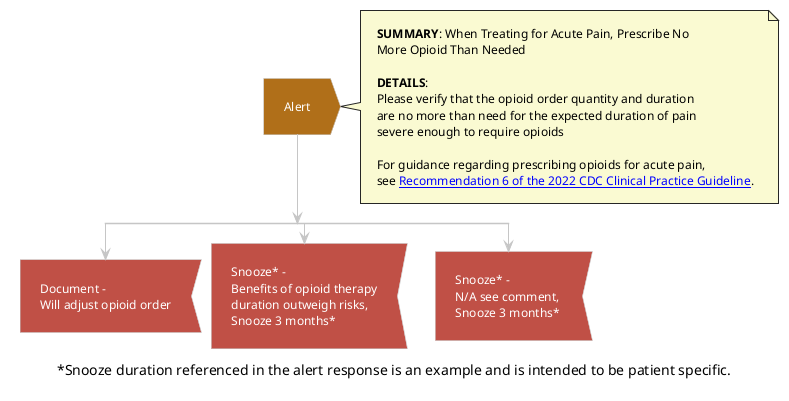 @startuml alert_rec06_ordersign
!theme carbon-gray
<style>
activityDiagram {
 FontColor white
 arrow {
  FontColor: Black
 }
 note {
  FontColor: Black
  BackgroundColor: #fafad2
 }
}
</style>
#b06f19:Alert;<<output>>
note right
**SUMMARY**: When Treating for Acute Pain, Prescribe No 
More Opioid Than Needed 

**DETAILS**:
Please verify that the opioid order quantity and duration 
are no more than need for the expected duration of pain 
severe enough to require opioids 

For guidance regarding prescribing opioids for acute pain,
see [[https://www.cdc.gov/mmwr/volumes/71/rr/rr7103a1.htm#Recommendation6 Recommendation 6 of the 2022 CDC Clinical Practice Guideline]].
end note
split
#c05046:Document - 
Will adjust opioid order;<<input>>
kill
split again
#c05046:Snooze* - 
Benefits of opioid therapy
duration outweigh risks,
Snooze 3 months*;<<input>>
kill
split again
#c05046:Snooze* - 
N/A see comment, 
Snooze 3 months*;<<input>>
kill
end split
caption ~*Snooze duration referenced in the alert response is an example and is intended to be patient specific.
@enduml
